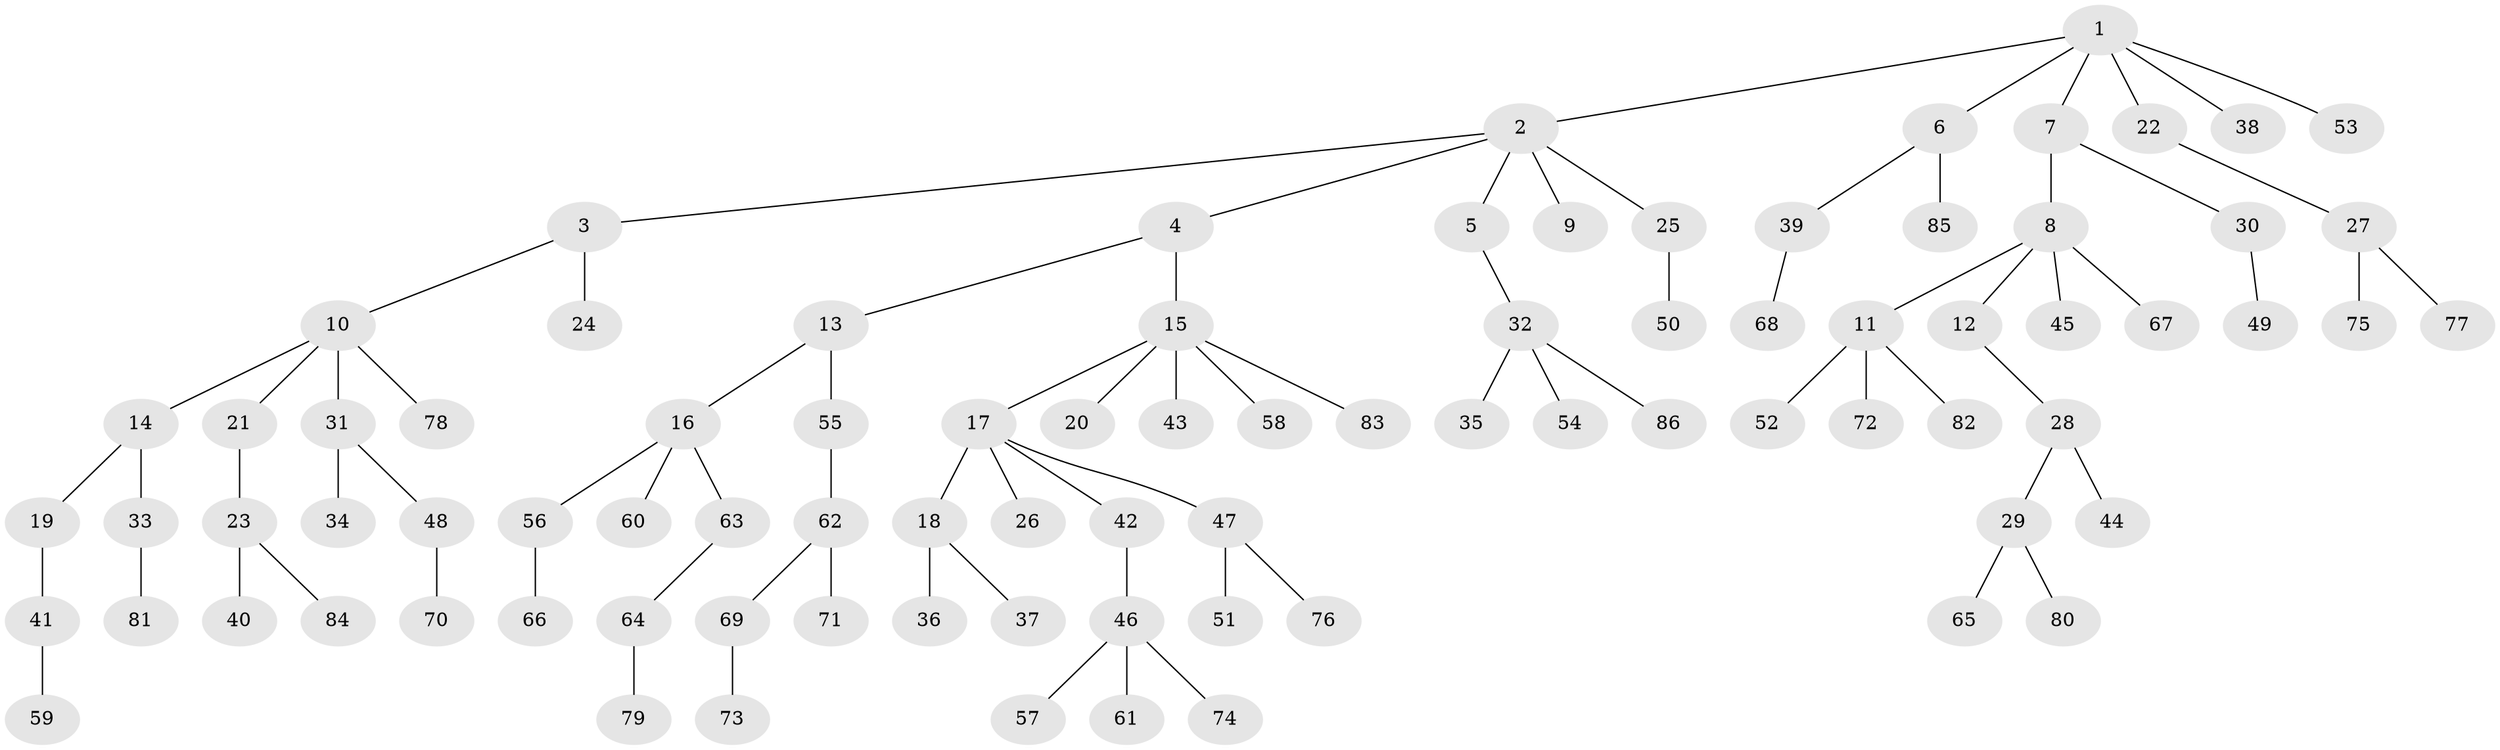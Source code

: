 // coarse degree distribution, {7: 0.016666666666666666, 6: 0.03333333333333333, 2: 0.2833333333333333, 4: 0.016666666666666666, 5: 0.05, 1: 0.5166666666666667, 3: 0.08333333333333333}
// Generated by graph-tools (version 1.1) at 2025/52/02/27/25 19:52:10]
// undirected, 86 vertices, 85 edges
graph export_dot {
graph [start="1"]
  node [color=gray90,style=filled];
  1;
  2;
  3;
  4;
  5;
  6;
  7;
  8;
  9;
  10;
  11;
  12;
  13;
  14;
  15;
  16;
  17;
  18;
  19;
  20;
  21;
  22;
  23;
  24;
  25;
  26;
  27;
  28;
  29;
  30;
  31;
  32;
  33;
  34;
  35;
  36;
  37;
  38;
  39;
  40;
  41;
  42;
  43;
  44;
  45;
  46;
  47;
  48;
  49;
  50;
  51;
  52;
  53;
  54;
  55;
  56;
  57;
  58;
  59;
  60;
  61;
  62;
  63;
  64;
  65;
  66;
  67;
  68;
  69;
  70;
  71;
  72;
  73;
  74;
  75;
  76;
  77;
  78;
  79;
  80;
  81;
  82;
  83;
  84;
  85;
  86;
  1 -- 2;
  1 -- 6;
  1 -- 7;
  1 -- 22;
  1 -- 38;
  1 -- 53;
  2 -- 3;
  2 -- 4;
  2 -- 5;
  2 -- 9;
  2 -- 25;
  3 -- 10;
  3 -- 24;
  4 -- 13;
  4 -- 15;
  5 -- 32;
  6 -- 39;
  6 -- 85;
  7 -- 8;
  7 -- 30;
  8 -- 11;
  8 -- 12;
  8 -- 45;
  8 -- 67;
  10 -- 14;
  10 -- 21;
  10 -- 31;
  10 -- 78;
  11 -- 52;
  11 -- 72;
  11 -- 82;
  12 -- 28;
  13 -- 16;
  13 -- 55;
  14 -- 19;
  14 -- 33;
  15 -- 17;
  15 -- 20;
  15 -- 43;
  15 -- 58;
  15 -- 83;
  16 -- 56;
  16 -- 60;
  16 -- 63;
  17 -- 18;
  17 -- 26;
  17 -- 42;
  17 -- 47;
  18 -- 36;
  18 -- 37;
  19 -- 41;
  21 -- 23;
  22 -- 27;
  23 -- 40;
  23 -- 84;
  25 -- 50;
  27 -- 75;
  27 -- 77;
  28 -- 29;
  28 -- 44;
  29 -- 65;
  29 -- 80;
  30 -- 49;
  31 -- 34;
  31 -- 48;
  32 -- 35;
  32 -- 54;
  32 -- 86;
  33 -- 81;
  39 -- 68;
  41 -- 59;
  42 -- 46;
  46 -- 57;
  46 -- 61;
  46 -- 74;
  47 -- 51;
  47 -- 76;
  48 -- 70;
  55 -- 62;
  56 -- 66;
  62 -- 69;
  62 -- 71;
  63 -- 64;
  64 -- 79;
  69 -- 73;
}
